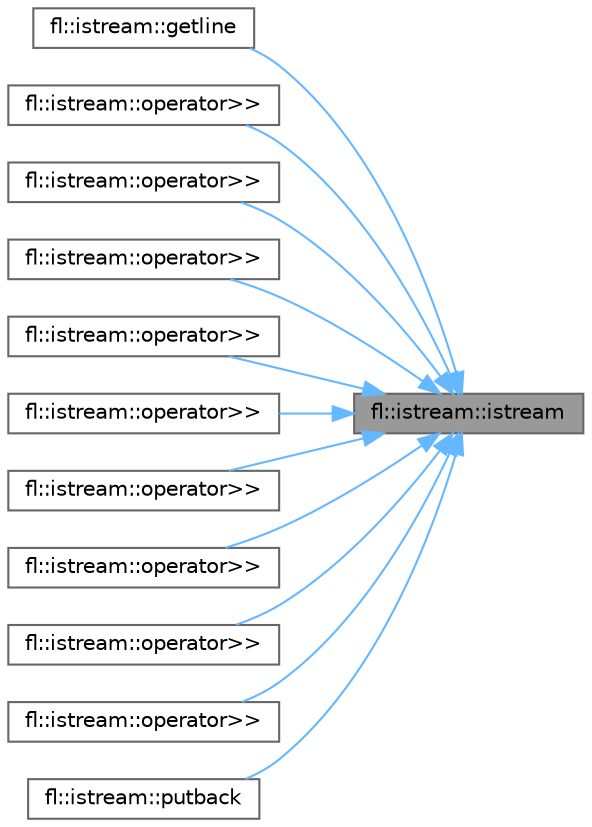 digraph "fl::istream::istream"
{
 // INTERACTIVE_SVG=YES
 // LATEX_PDF_SIZE
  bgcolor="transparent";
  edge [fontname=Helvetica,fontsize=10,labelfontname=Helvetica,labelfontsize=10];
  node [fontname=Helvetica,fontsize=10,shape=box,height=0.2,width=0.4];
  rankdir="RL";
  Node1 [id="Node000001",label="fl::istream::istream",height=0.2,width=0.4,color="gray40", fillcolor="grey60", style="filled", fontcolor="black",tooltip=" "];
  Node1 -> Node2 [id="edge1_Node000001_Node000002",dir="back",color="steelblue1",style="solid",tooltip=" "];
  Node2 [id="Node000002",label="fl::istream::getline",height=0.2,width=0.4,color="grey40", fillcolor="white", style="filled",URL="$de/def/classfl_1_1istream_a71da7702200bad2661687e0290da41b9.html#a71da7702200bad2661687e0290da41b9",tooltip=" "];
  Node1 -> Node3 [id="edge2_Node000001_Node000003",dir="back",color="steelblue1",style="solid",tooltip=" "];
  Node3 [id="Node000003",label="fl::istream::operator\>\>",height=0.2,width=0.4,color="grey40", fillcolor="white", style="filled",URL="$de/def/classfl_1_1istream_a6117bdfbde86fc4af50b959566934107.html#a6117bdfbde86fc4af50b959566934107",tooltip=" "];
  Node1 -> Node4 [id="edge3_Node000001_Node000004",dir="back",color="steelblue1",style="solid",tooltip=" "];
  Node4 [id="Node000004",label="fl::istream::operator\>\>",height=0.2,width=0.4,color="grey40", fillcolor="white", style="filled",URL="$de/def/classfl_1_1istream_a5da2ebde93d73578a3b8c7b460a341c1.html#a5da2ebde93d73578a3b8c7b460a341c1",tooltip=" "];
  Node1 -> Node5 [id="edge4_Node000001_Node000005",dir="back",color="steelblue1",style="solid",tooltip=" "];
  Node5 [id="Node000005",label="fl::istream::operator\>\>",height=0.2,width=0.4,color="grey40", fillcolor="white", style="filled",URL="$de/def/classfl_1_1istream_a850d36f082b18f950c15be39400413b9.html#a850d36f082b18f950c15be39400413b9",tooltip=" "];
  Node1 -> Node6 [id="edge5_Node000001_Node000006",dir="back",color="steelblue1",style="solid",tooltip=" "];
  Node6 [id="Node000006",label="fl::istream::operator\>\>",height=0.2,width=0.4,color="grey40", fillcolor="white", style="filled",URL="$de/def/classfl_1_1istream_a6607d5a32cbfe6858f48f8f0b8777db3.html#a6607d5a32cbfe6858f48f8f0b8777db3",tooltip=" "];
  Node1 -> Node7 [id="edge6_Node000001_Node000007",dir="back",color="steelblue1",style="solid",tooltip=" "];
  Node7 [id="Node000007",label="fl::istream::operator\>\>",height=0.2,width=0.4,color="grey40", fillcolor="white", style="filled",URL="$de/def/classfl_1_1istream_ad3955876d784438d44ec7615a8122643.html#ad3955876d784438d44ec7615a8122643",tooltip=" "];
  Node1 -> Node8 [id="edge7_Node000001_Node000008",dir="back",color="steelblue1",style="solid",tooltip=" "];
  Node8 [id="Node000008",label="fl::istream::operator\>\>",height=0.2,width=0.4,color="grey40", fillcolor="white", style="filled",URL="$de/def/classfl_1_1istream_ac081c09edb61f553b42df693e31b008e.html#ac081c09edb61f553b42df693e31b008e",tooltip=" "];
  Node1 -> Node9 [id="edge8_Node000001_Node000009",dir="back",color="steelblue1",style="solid",tooltip=" "];
  Node9 [id="Node000009",label="fl::istream::operator\>\>",height=0.2,width=0.4,color="grey40", fillcolor="white", style="filled",URL="$de/def/classfl_1_1istream_a1e0c4ba9e74b2e3323761eab71ae8b0f.html#a1e0c4ba9e74b2e3323761eab71ae8b0f",tooltip=" "];
  Node1 -> Node10 [id="edge9_Node000001_Node000010",dir="back",color="steelblue1",style="solid",tooltip=" "];
  Node10 [id="Node000010",label="fl::istream::operator\>\>",height=0.2,width=0.4,color="grey40", fillcolor="white", style="filled",URL="$de/def/classfl_1_1istream_acee7ba9017c7ea366fc6998e617f9af9.html#acee7ba9017c7ea366fc6998e617f9af9",tooltip=" "];
  Node1 -> Node11 [id="edge10_Node000001_Node000011",dir="back",color="steelblue1",style="solid",tooltip=" "];
  Node11 [id="Node000011",label="fl::istream::operator\>\>",height=0.2,width=0.4,color="grey40", fillcolor="white", style="filled",URL="$de/def/classfl_1_1istream_af81b2b1a386c4724eae27743826bb91d.html#af81b2b1a386c4724eae27743826bb91d",tooltip=" "];
  Node1 -> Node12 [id="edge11_Node000001_Node000012",dir="back",color="steelblue1",style="solid",tooltip=" "];
  Node12 [id="Node000012",label="fl::istream::putback",height=0.2,width=0.4,color="grey40", fillcolor="white", style="filled",URL="$de/def/classfl_1_1istream_af27de7e82e6c42d530be7157b73aa36d.html#af27de7e82e6c42d530be7157b73aa36d",tooltip=" "];
}
